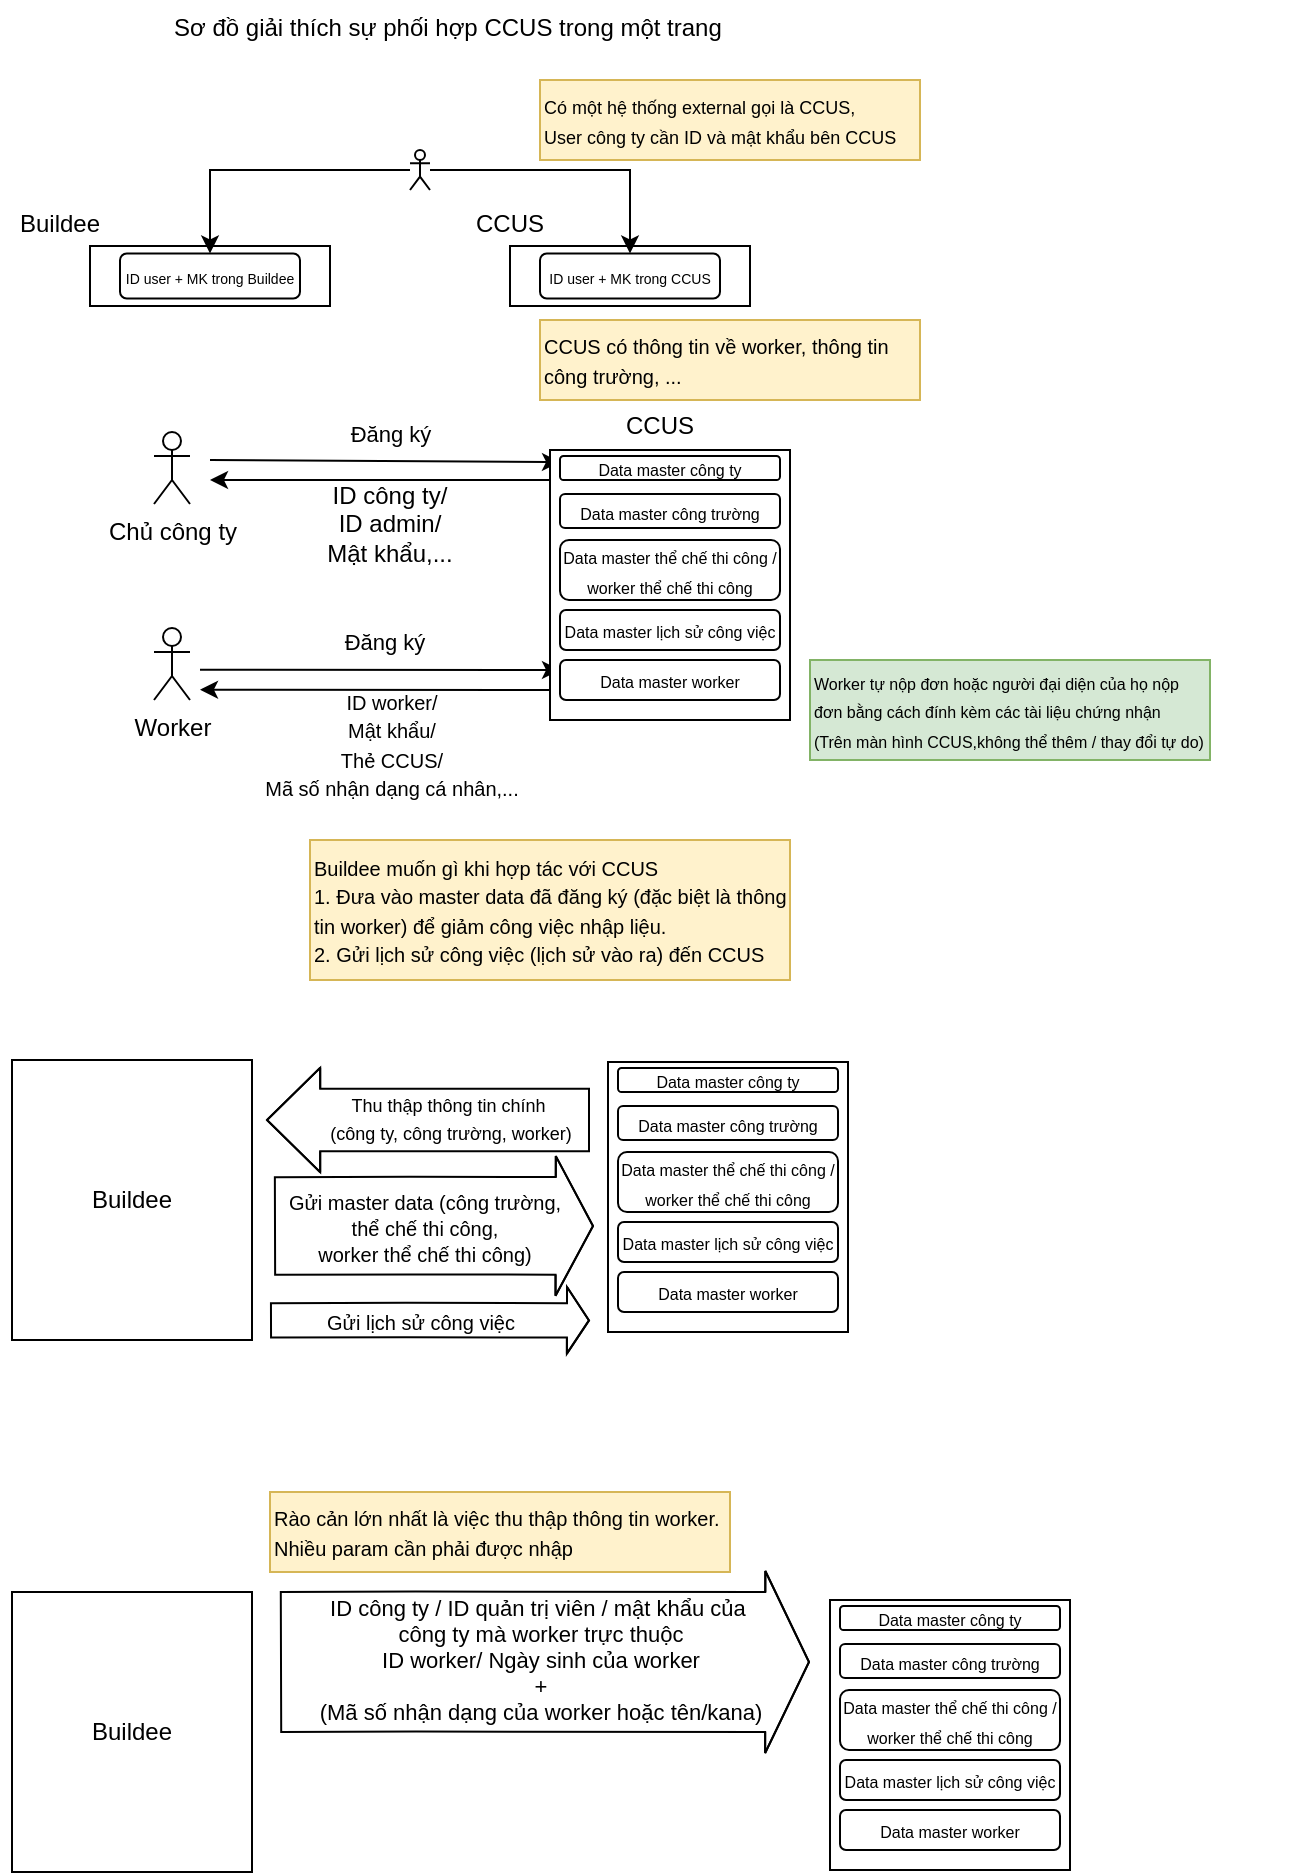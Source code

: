 <mxfile version="26.0.15">
  <diagram name="Page-1" id="1dlACeMduNLvIQKLFd6k">
    <mxGraphModel dx="574" dy="304" grid="1" gridSize="10" guides="1" tooltips="1" connect="1" arrows="1" fold="1" page="1" pageScale="1" pageWidth="850" pageHeight="1100" math="0" shadow="0">
      <root>
        <mxCell id="0" />
        <mxCell id="1" parent="0" />
        <mxCell id="uH7hZk817uCltiuJrhX8-3" value="Sơ đồ giải thích sự phối hợp CCUS trong một trang" style="text;whiteSpace=wrap;" vertex="1" parent="1">
          <mxGeometry x="210" y="20" width="560" height="30" as="geometry" />
        </mxCell>
        <mxCell id="uH7hZk817uCltiuJrhX8-7" value="" style="group;fontSize=10;" vertex="1" connectable="0" parent="1">
          <mxGeometry x="170" y="143" width="120" height="30" as="geometry" />
        </mxCell>
        <mxCell id="uH7hZk817uCltiuJrhX8-4" value="" style="rounded=0;whiteSpace=wrap;html=1;" vertex="1" parent="uH7hZk817uCltiuJrhX8-7">
          <mxGeometry width="120" height="30" as="geometry" />
        </mxCell>
        <mxCell id="uH7hZk817uCltiuJrhX8-6" value="&lt;font style=&quot;font-size: 7px;&quot;&gt;ID user + MK trong Buildee&lt;/font&gt;" style="rounded=1;whiteSpace=wrap;html=1;" vertex="1" parent="uH7hZk817uCltiuJrhX8-7">
          <mxGeometry x="15" y="3.75" width="90" height="22.5" as="geometry" />
        </mxCell>
        <mxCell id="uH7hZk817uCltiuJrhX8-8" value="Buildee" style="text;html=1;align=center;verticalAlign=middle;whiteSpace=wrap;rounded=0;" vertex="1" parent="1">
          <mxGeometry x="125" y="117" width="60" height="30" as="geometry" />
        </mxCell>
        <mxCell id="uH7hZk817uCltiuJrhX8-9" value="" style="group;fontSize=10;" vertex="1" connectable="0" parent="1">
          <mxGeometry x="380" y="143" width="120" height="30" as="geometry" />
        </mxCell>
        <mxCell id="uH7hZk817uCltiuJrhX8-10" value="" style="rounded=0;whiteSpace=wrap;html=1;" vertex="1" parent="uH7hZk817uCltiuJrhX8-9">
          <mxGeometry width="120" height="30" as="geometry" />
        </mxCell>
        <mxCell id="uH7hZk817uCltiuJrhX8-11" value="&lt;font style=&quot;font-size: 7px;&quot;&gt;ID user + MK trong CCUS&lt;/font&gt;" style="rounded=1;whiteSpace=wrap;html=1;" vertex="1" parent="uH7hZk817uCltiuJrhX8-9">
          <mxGeometry x="15" y="3.75" width="90" height="22.5" as="geometry" />
        </mxCell>
        <mxCell id="uH7hZk817uCltiuJrhX8-12" value="CCUS" style="text;html=1;align=center;verticalAlign=middle;whiteSpace=wrap;rounded=0;" vertex="1" parent="1">
          <mxGeometry x="350" y="117" width="60" height="30" as="geometry" />
        </mxCell>
        <mxCell id="uH7hZk817uCltiuJrhX8-13" value="&lt;div&gt;&lt;font style=&quot;font-size: 9px;&quot;&gt;Có một hệ thống external gọi là CCUS,&lt;/font&gt;&lt;/div&gt;&lt;div&gt;&lt;font style=&quot;font-size: 9px;&quot;&gt;User công ty cần ID và mật khẩu bên CCUS&lt;/font&gt;&lt;/div&gt;" style="rounded=0;whiteSpace=wrap;html=1;align=left;fillColor=#fff2cc;strokeColor=#d6b656;" vertex="1" parent="1">
          <mxGeometry x="395" y="60" width="190" height="40" as="geometry" />
        </mxCell>
        <mxCell id="uH7hZk817uCltiuJrhX8-15" style="edgeStyle=orthogonalEdgeStyle;rounded=0;orthogonalLoop=1;jettySize=auto;html=1;entryX=0.5;entryY=0;entryDx=0;entryDy=0;" edge="1" parent="1" source="uH7hZk817uCltiuJrhX8-14" target="uH7hZk817uCltiuJrhX8-6">
          <mxGeometry relative="1" as="geometry">
            <mxPoint x="335" y="90" as="sourcePoint" />
          </mxGeometry>
        </mxCell>
        <mxCell id="uH7hZk817uCltiuJrhX8-16" style="edgeStyle=orthogonalEdgeStyle;rounded=0;orthogonalLoop=1;jettySize=auto;html=1;entryX=0.5;entryY=0;entryDx=0;entryDy=0;" edge="1" parent="1" source="uH7hZk817uCltiuJrhX8-14" target="uH7hZk817uCltiuJrhX8-11">
          <mxGeometry relative="1" as="geometry" />
        </mxCell>
        <mxCell id="uH7hZk817uCltiuJrhX8-14" value="&lt;div&gt;&lt;br&gt;&lt;/div&gt;" style="shape=umlActor;verticalLabelPosition=bottom;verticalAlign=top;html=1;outlineConnect=0;" vertex="1" parent="1">
          <mxGeometry x="330" y="95" width="10" height="20" as="geometry" />
        </mxCell>
        <mxCell id="uH7hZk817uCltiuJrhX8-17" value="&lt;div&gt;&lt;font size=&quot;1&quot;&gt;CCUS có t&lt;/font&gt;&lt;span style=&quot;font-size: x-small; background-color: transparent; color: light-dark(rgb(0, 0, 0), rgb(255, 255, 255));&quot;&gt;hông tin về worker, thông tin công trường, ...&lt;/span&gt;&lt;/div&gt;" style="rounded=0;whiteSpace=wrap;html=1;align=left;fillColor=#fff2cc;strokeColor=#d6b656;" vertex="1" parent="1">
          <mxGeometry x="395" y="180" width="190" height="40" as="geometry" />
        </mxCell>
        <mxCell id="uH7hZk817uCltiuJrhX8-19" value="CCUS" style="text;html=1;align=center;verticalAlign=middle;whiteSpace=wrap;rounded=0;" vertex="1" parent="1">
          <mxGeometry x="425" y="218" width="60" height="30" as="geometry" />
        </mxCell>
        <mxCell id="uH7hZk817uCltiuJrhX8-29" value="&lt;div&gt;Chủ công ty&lt;/div&gt;" style="shape=umlActor;verticalLabelPosition=bottom;verticalAlign=top;html=1;outlineConnect=0;" vertex="1" parent="1">
          <mxGeometry x="202" y="236" width="18" height="36" as="geometry" />
        </mxCell>
        <mxCell id="uH7hZk817uCltiuJrhX8-34" value="" style="endArrow=classic;html=1;rounded=0;entryX=0;entryY=0.25;entryDx=0;entryDy=0;" edge="1" parent="1" target="uH7hZk817uCltiuJrhX8-20">
          <mxGeometry width="50" height="50" relative="1" as="geometry">
            <mxPoint x="230" y="250" as="sourcePoint" />
            <mxPoint x="280" y="250" as="targetPoint" />
          </mxGeometry>
        </mxCell>
        <mxCell id="uH7hZk817uCltiuJrhX8-36" value="Đăng ký" style="edgeLabel;html=1;align=center;verticalAlign=middle;resizable=0;points=[];" vertex="1" connectable="0" parent="uH7hZk817uCltiuJrhX8-34">
          <mxGeometry x="-0.249" y="-1" relative="1" as="geometry">
            <mxPoint x="24" y="-15" as="offset" />
          </mxGeometry>
        </mxCell>
        <mxCell id="uH7hZk817uCltiuJrhX8-35" value="" style="endArrow=classic;html=1;rounded=0;exitX=0;exitY=1;exitDx=0;exitDy=0;" edge="1" parent="1" source="uH7hZk817uCltiuJrhX8-20">
          <mxGeometry width="50" height="50" relative="1" as="geometry">
            <mxPoint x="240" y="260" as="sourcePoint" />
            <mxPoint x="230" y="260" as="targetPoint" />
          </mxGeometry>
        </mxCell>
        <mxCell id="uH7hZk817uCltiuJrhX8-38" value="&lt;div&gt;&lt;font&gt;ID công ty&lt;span style=&quot;background-color: transparent; color: light-dark(rgb(0, 0, 0), rgb(255, 255, 255));&quot;&gt;/&lt;/span&gt;&lt;/font&gt;&lt;/div&gt;&lt;div&gt;&lt;span style=&quot;background-color: transparent; color: light-dark(rgb(0, 0, 0), rgb(255, 255, 255));&quot;&gt;&lt;font&gt;ID admin/&lt;/font&gt;&lt;/span&gt;&lt;/div&gt;&lt;div&gt;&lt;span style=&quot;background-color: transparent; color: light-dark(rgb(0, 0, 0), rgb(255, 255, 255));&quot;&gt;&lt;font&gt;Mật khẩu,...&lt;/font&gt;&lt;/span&gt;&lt;/div&gt;" style="text;html=1;align=center;verticalAlign=middle;whiteSpace=wrap;rounded=0;" vertex="1" parent="1">
          <mxGeometry x="280" y="260" width="80" height="43" as="geometry" />
        </mxCell>
        <mxCell id="uH7hZk817uCltiuJrhX8-39" value="Worker" style="shape=umlActor;verticalLabelPosition=bottom;verticalAlign=top;html=1;outlineConnect=0;" vertex="1" parent="1">
          <mxGeometry x="202" y="334" width="18" height="36" as="geometry" />
        </mxCell>
        <mxCell id="uH7hZk817uCltiuJrhX8-40" value="" style="endArrow=classic;html=1;rounded=0;exitX=0;exitY=0.75;exitDx=0;exitDy=0;" edge="1" parent="1" source="uH7hZk817uCltiuJrhX8-26">
          <mxGeometry width="50" height="50" relative="1" as="geometry">
            <mxPoint x="400" y="364.83" as="sourcePoint" />
            <mxPoint x="225" y="364.83" as="targetPoint" />
          </mxGeometry>
        </mxCell>
        <mxCell id="uH7hZk817uCltiuJrhX8-41" value="" style="endArrow=classic;html=1;rounded=0;entryX=0;entryY=0.25;entryDx=0;entryDy=0;" edge="1" parent="1" target="uH7hZk817uCltiuJrhX8-26">
          <mxGeometry width="50" height="50" relative="1" as="geometry">
            <mxPoint x="225" y="354.83" as="sourcePoint" />
            <mxPoint x="400" y="355.83" as="targetPoint" />
          </mxGeometry>
        </mxCell>
        <mxCell id="uH7hZk817uCltiuJrhX8-42" value="Đăng ký" style="edgeLabel;html=1;align=center;verticalAlign=middle;resizable=0;points=[];" vertex="1" connectable="0" parent="uH7hZk817uCltiuJrhX8-41">
          <mxGeometry x="-0.249" y="-1" relative="1" as="geometry">
            <mxPoint x="24" y="-15" as="offset" />
          </mxGeometry>
        </mxCell>
        <mxCell id="uH7hZk817uCltiuJrhX8-43" value="&lt;div&gt;&lt;font style=&quot;font-size: 10px;&quot;&gt;ID worker/&lt;/font&gt;&lt;/div&gt;&lt;div&gt;&lt;span style=&quot;background-color: transparent; color: light-dark(rgb(0, 0, 0), rgb(255, 255, 255));&quot;&gt;&lt;font style=&quot;font-size: 10px;&quot;&gt;Mật khẩu/&lt;/font&gt;&lt;/span&gt;&lt;/div&gt;&lt;div&gt;&lt;font style=&quot;font-size: 10px;&quot;&gt;Thẻ CCUS/&lt;/font&gt;&lt;/div&gt;&lt;div&gt;&lt;font style=&quot;font-size: 10px;&quot;&gt;Mã số nhận dạng cá nhân,...&lt;/font&gt;&lt;/div&gt;" style="text;html=1;align=center;verticalAlign=middle;whiteSpace=wrap;rounded=0;" vertex="1" parent="1">
          <mxGeometry x="251" y="370" width="140" height="43" as="geometry" />
        </mxCell>
        <mxCell id="uH7hZk817uCltiuJrhX8-44" value="&lt;div&gt;&lt;font style=&quot;font-size: 8px;&quot;&gt;Worker tự nộp đơn hoặc người đại diện của họ nộp đơn bằng cách đính kèm các tài liệu chứng nhận&lt;br&gt;&lt;/font&gt;&lt;/div&gt;&lt;div&gt;&lt;font style=&quot;font-size: 8px;&quot;&gt;(Trên màn hình CCUS,k&lt;span style=&quot;background-color: transparent; color: light-dark(rgb(0, 0, 0), rgb(255, 255, 255));&quot;&gt;hông thể thêm / thay đổi tự do)&lt;/span&gt;&lt;/font&gt;&lt;/div&gt;" style="rounded=0;whiteSpace=wrap;html=1;align=left;fillColor=#d5e8d4;strokeColor=#82b366;" vertex="1" parent="1">
          <mxGeometry x="530" y="350" width="200" height="50" as="geometry" />
        </mxCell>
        <mxCell id="uH7hZk817uCltiuJrhX8-45" value="&lt;div&gt;&lt;font size=&quot;1&quot;&gt;Buildee muốn gì khi hợp tác với CCUS&lt;/font&gt;&lt;/div&gt;&lt;div&gt;&lt;font size=&quot;1&quot;&gt;1. Đ&lt;/font&gt;&lt;span style=&quot;background-color: transparent;&quot;&gt;&lt;font size=&quot;1&quot;&gt;ưa vào master data đã đăng ký (đặc biệt là thông tin worker) để giảm công việc nhập liệu.&lt;/font&gt;&lt;/span&gt;&lt;/div&gt;&lt;div&gt;&lt;font size=&quot;1&quot;&gt;2. Gửi lịch sử công việc (lịch sử vào ra) đến CCUS&lt;/font&gt;&lt;/div&gt;" style="rounded=0;whiteSpace=wrap;html=1;align=left;fillColor=#fff2cc;strokeColor=#d6b656;" vertex="1" parent="1">
          <mxGeometry x="280" y="440" width="240" height="70" as="geometry" />
        </mxCell>
        <mxCell id="uH7hZk817uCltiuJrhX8-46" value="Buildee" style="rounded=0;whiteSpace=wrap;html=1;" vertex="1" parent="1">
          <mxGeometry x="131" y="550" width="120" height="140" as="geometry" />
        </mxCell>
        <mxCell id="uH7hZk817uCltiuJrhX8-47" value="" style="group" vertex="1" connectable="0" parent="1">
          <mxGeometry x="400" y="245" width="120" height="135" as="geometry" />
        </mxCell>
        <mxCell id="uH7hZk817uCltiuJrhX8-18" value="" style="rounded=0;whiteSpace=wrap;html=1;" vertex="1" parent="uH7hZk817uCltiuJrhX8-47">
          <mxGeometry width="120" height="135" as="geometry" />
        </mxCell>
        <mxCell id="uH7hZk817uCltiuJrhX8-20" value="&lt;font style=&quot;font-size: 8px;&quot;&gt;Data master công ty&lt;/font&gt;" style="rounded=1;whiteSpace=wrap;html=1;" vertex="1" parent="uH7hZk817uCltiuJrhX8-47">
          <mxGeometry x="5" y="3" width="110" height="12" as="geometry" />
        </mxCell>
        <mxCell id="uH7hZk817uCltiuJrhX8-21" value="&lt;font style=&quot;font-size: 8px;&quot;&gt;Data master công trường&lt;/font&gt;" style="rounded=1;whiteSpace=wrap;html=1;" vertex="1" parent="uH7hZk817uCltiuJrhX8-47">
          <mxGeometry x="5" y="22" width="110" height="17" as="geometry" />
        </mxCell>
        <mxCell id="uH7hZk817uCltiuJrhX8-23" value="&lt;font style=&quot;font-size: 8px;&quot;&gt;Data master thể chế thi công / worker thể chế thi công&lt;/font&gt;" style="rounded=1;whiteSpace=wrap;html=1;" vertex="1" parent="uH7hZk817uCltiuJrhX8-47">
          <mxGeometry x="5" y="45" width="110" height="30" as="geometry" />
        </mxCell>
        <mxCell id="uH7hZk817uCltiuJrhX8-25" value="&lt;font style=&quot;font-size: 8px;&quot;&gt;Data master lịch sử công việc&lt;/font&gt;" style="rounded=1;whiteSpace=wrap;html=1;" vertex="1" parent="uH7hZk817uCltiuJrhX8-47">
          <mxGeometry x="5" y="80" width="110" height="20" as="geometry" />
        </mxCell>
        <mxCell id="uH7hZk817uCltiuJrhX8-26" value="&lt;font style=&quot;font-size: 8px;&quot;&gt;Data master worker&lt;/font&gt;" style="rounded=1;whiteSpace=wrap;html=1;" vertex="1" parent="uH7hZk817uCltiuJrhX8-47">
          <mxGeometry x="5" y="105" width="110" height="20" as="geometry" />
        </mxCell>
        <mxCell id="uH7hZk817uCltiuJrhX8-48" value="" style="group" vertex="1" connectable="0" parent="1">
          <mxGeometry x="429" y="551" width="120" height="135" as="geometry" />
        </mxCell>
        <mxCell id="uH7hZk817uCltiuJrhX8-49" value="" style="rounded=0;whiteSpace=wrap;html=1;" vertex="1" parent="uH7hZk817uCltiuJrhX8-48">
          <mxGeometry width="120" height="135" as="geometry" />
        </mxCell>
        <mxCell id="uH7hZk817uCltiuJrhX8-50" value="&lt;font style=&quot;font-size: 8px;&quot;&gt;Data master công ty&lt;/font&gt;" style="rounded=1;whiteSpace=wrap;html=1;" vertex="1" parent="uH7hZk817uCltiuJrhX8-48">
          <mxGeometry x="5" y="3" width="110" height="12" as="geometry" />
        </mxCell>
        <mxCell id="uH7hZk817uCltiuJrhX8-51" value="&lt;font style=&quot;font-size: 8px;&quot;&gt;Data master công trường&lt;/font&gt;" style="rounded=1;whiteSpace=wrap;html=1;" vertex="1" parent="uH7hZk817uCltiuJrhX8-48">
          <mxGeometry x="5" y="22" width="110" height="17" as="geometry" />
        </mxCell>
        <mxCell id="uH7hZk817uCltiuJrhX8-52" value="&lt;font style=&quot;font-size: 8px;&quot;&gt;Data master thể chế thi công / worker thể chế thi công&lt;/font&gt;" style="rounded=1;whiteSpace=wrap;html=1;" vertex="1" parent="uH7hZk817uCltiuJrhX8-48">
          <mxGeometry x="5" y="45" width="110" height="30" as="geometry" />
        </mxCell>
        <mxCell id="uH7hZk817uCltiuJrhX8-53" value="&lt;font style=&quot;font-size: 8px;&quot;&gt;Data master lịch sử công việc&lt;/font&gt;" style="rounded=1;whiteSpace=wrap;html=1;" vertex="1" parent="uH7hZk817uCltiuJrhX8-48">
          <mxGeometry x="5" y="80" width="110" height="20" as="geometry" />
        </mxCell>
        <mxCell id="uH7hZk817uCltiuJrhX8-54" value="&lt;font style=&quot;font-size: 8px;&quot;&gt;Data master worker&lt;/font&gt;" style="rounded=1;whiteSpace=wrap;html=1;" vertex="1" parent="uH7hZk817uCltiuJrhX8-48">
          <mxGeometry x="5" y="105" width="110" height="20" as="geometry" />
        </mxCell>
        <mxCell id="uH7hZk817uCltiuJrhX8-55" value="" style="shape=flexArrow;endArrow=classic;html=1;rounded=0;width=31.2;endSize=8.532;" edge="1" parent="1">
          <mxGeometry width="50" height="50" relative="1" as="geometry">
            <mxPoint x="420" y="580" as="sourcePoint" />
            <mxPoint x="258" y="580" as="targetPoint" />
            <Array as="points">
              <mxPoint x="328" y="580" />
            </Array>
          </mxGeometry>
        </mxCell>
        <mxCell id="uH7hZk817uCltiuJrhX8-57" value="&lt;font style=&quot;font-size: 9px;&quot;&gt;Thu thập thông tin chính&amp;nbsp;&lt;/font&gt;&lt;div&gt;&lt;font style=&quot;font-size: 9px;&quot;&gt;(công ty, công trường, worker)&lt;/font&gt;&lt;/div&gt;" style="edgeLabel;html=1;align=center;verticalAlign=middle;resizable=0;points=[];" vertex="1" connectable="0" parent="uH7hZk817uCltiuJrhX8-55">
          <mxGeometry x="0.124" y="-1" relative="1" as="geometry">
            <mxPoint x="21" as="offset" />
          </mxGeometry>
        </mxCell>
        <mxCell id="uH7hZk817uCltiuJrhX8-58" value="" style="shape=flexArrow;endArrow=classic;html=1;rounded=0;width=48.8;endSize=5.888;" edge="1" parent="1">
          <mxGeometry width="50" height="50" relative="1" as="geometry">
            <mxPoint x="262" y="633" as="sourcePoint" />
            <mxPoint x="422" y="633" as="targetPoint" />
            <Array as="points">
              <mxPoint x="330" y="632.8" />
            </Array>
          </mxGeometry>
        </mxCell>
        <mxCell id="uH7hZk817uCltiuJrhX8-59" value="&lt;font size=&quot;1&quot;&gt;Gửi master data (công trường,&lt;/font&gt;&lt;div&gt;&lt;font size=&quot;1&quot;&gt;&amp;nbsp;thể chế thi công,&amp;nbsp;&lt;/font&gt;&lt;/div&gt;&lt;div&gt;&lt;font size=&quot;1&quot;&gt;worker thể chế thi công)&lt;/font&gt;&lt;br&gt;&lt;/div&gt;" style="edgeLabel;html=1;align=center;verticalAlign=middle;resizable=0;points=[];" vertex="1" connectable="0" parent="uH7hZk817uCltiuJrhX8-58">
          <mxGeometry x="0.124" y="-1" relative="1" as="geometry">
            <mxPoint x="-15" as="offset" />
          </mxGeometry>
        </mxCell>
        <mxCell id="uH7hZk817uCltiuJrhX8-60" value="" style="shape=flexArrow;endArrow=classic;html=1;rounded=0;width=17.2;endSize=3.34;endWidth=15.12;" edge="1" parent="1">
          <mxGeometry width="50" height="50" relative="1" as="geometry">
            <mxPoint x="260" y="680.2" as="sourcePoint" />
            <mxPoint x="420" y="680.2" as="targetPoint" />
            <Array as="points">
              <mxPoint x="328" y="680" />
            </Array>
          </mxGeometry>
        </mxCell>
        <mxCell id="uH7hZk817uCltiuJrhX8-61" value="&lt;div&gt;&lt;font size=&quot;1&quot;&gt;Gửi lịch sử công việc&lt;/font&gt;&lt;br&gt;&lt;/div&gt;" style="edgeLabel;html=1;align=center;verticalAlign=middle;resizable=0;points=[];" vertex="1" connectable="0" parent="uH7hZk817uCltiuJrhX8-60">
          <mxGeometry x="0.124" y="-1" relative="1" as="geometry">
            <mxPoint x="-15" as="offset" />
          </mxGeometry>
        </mxCell>
        <mxCell id="uH7hZk817uCltiuJrhX8-62" value="&lt;div&gt;&lt;font size=&quot;1&quot;&gt;Rào cản lớn nhất là việc thu thập thông tin worker.&lt;/font&gt;&lt;/div&gt;&lt;div&gt;&lt;font size=&quot;1&quot;&gt;Nhiều param cần phải được nhập&lt;/font&gt;&lt;/div&gt;" style="rounded=0;whiteSpace=wrap;html=1;align=left;fillColor=#fff2cc;strokeColor=#d6b656;" vertex="1" parent="1">
          <mxGeometry x="260" y="766" width="230" height="40" as="geometry" />
        </mxCell>
        <mxCell id="uH7hZk817uCltiuJrhX8-75" value="Buildee" style="rounded=0;whiteSpace=wrap;html=1;" vertex="1" parent="1">
          <mxGeometry x="131" y="816" width="120" height="140" as="geometry" />
        </mxCell>
        <mxCell id="uH7hZk817uCltiuJrhX8-76" value="" style="group" vertex="1" connectable="0" parent="1">
          <mxGeometry x="540" y="820" width="120" height="135" as="geometry" />
        </mxCell>
        <mxCell id="uH7hZk817uCltiuJrhX8-77" value="" style="rounded=0;whiteSpace=wrap;html=1;" vertex="1" parent="uH7hZk817uCltiuJrhX8-76">
          <mxGeometry width="120" height="135" as="geometry" />
        </mxCell>
        <mxCell id="uH7hZk817uCltiuJrhX8-78" value="&lt;font style=&quot;font-size: 8px;&quot;&gt;Data master công ty&lt;/font&gt;" style="rounded=1;whiteSpace=wrap;html=1;" vertex="1" parent="uH7hZk817uCltiuJrhX8-76">
          <mxGeometry x="5" y="3" width="110" height="12" as="geometry" />
        </mxCell>
        <mxCell id="uH7hZk817uCltiuJrhX8-79" value="&lt;font style=&quot;font-size: 8px;&quot;&gt;Data master công trường&lt;/font&gt;" style="rounded=1;whiteSpace=wrap;html=1;" vertex="1" parent="uH7hZk817uCltiuJrhX8-76">
          <mxGeometry x="5" y="22" width="110" height="17" as="geometry" />
        </mxCell>
        <mxCell id="uH7hZk817uCltiuJrhX8-80" value="&lt;font style=&quot;font-size: 8px;&quot;&gt;Data master thể chế thi công / worker thể chế thi công&lt;/font&gt;" style="rounded=1;whiteSpace=wrap;html=1;" vertex="1" parent="uH7hZk817uCltiuJrhX8-76">
          <mxGeometry x="5" y="45" width="110" height="30" as="geometry" />
        </mxCell>
        <mxCell id="uH7hZk817uCltiuJrhX8-81" value="&lt;font style=&quot;font-size: 8px;&quot;&gt;Data master lịch sử công việc&lt;/font&gt;" style="rounded=1;whiteSpace=wrap;html=1;" vertex="1" parent="uH7hZk817uCltiuJrhX8-76">
          <mxGeometry x="5" y="80" width="110" height="20" as="geometry" />
        </mxCell>
        <mxCell id="uH7hZk817uCltiuJrhX8-82" value="&lt;font style=&quot;font-size: 8px;&quot;&gt;Data master worker&lt;/font&gt;" style="rounded=1;whiteSpace=wrap;html=1;" vertex="1" parent="uH7hZk817uCltiuJrhX8-76">
          <mxGeometry x="5" y="105" width="110" height="20" as="geometry" />
        </mxCell>
        <mxCell id="uH7hZk817uCltiuJrhX8-85" value="" style="shape=flexArrow;endArrow=classic;html=1;rounded=0;width=70;endSize=6.96;" edge="1" parent="1">
          <mxGeometry width="50" height="50" relative="1" as="geometry">
            <mxPoint x="265" y="851" as="sourcePoint" />
            <mxPoint x="530" y="851" as="targetPoint" />
            <Array as="points">
              <mxPoint x="333" y="850.8" />
            </Array>
          </mxGeometry>
        </mxCell>
        <mxCell id="uH7hZk817uCltiuJrhX8-89" value="&lt;div&gt;ID công ty / ID quản trị viên / mật khẩu của&amp;nbsp;&lt;/div&gt;&lt;div&gt;công ty mà worker trực thuộc&lt;/div&gt;&lt;div&gt;ID worker/ Ngày sinh của worker&lt;/div&gt;&lt;div&gt;+&lt;/div&gt;&lt;div&gt;(Mã số nhận dạng của worker hoặc tên/kana)&lt;/div&gt;" style="edgeLabel;html=1;align=center;verticalAlign=middle;resizable=0;points=[];" vertex="1" connectable="0" parent="uH7hZk817uCltiuJrhX8-85">
          <mxGeometry x="0.315" y="-2" relative="1" as="geometry">
            <mxPoint x="-44" y="-3" as="offset" />
          </mxGeometry>
        </mxCell>
      </root>
    </mxGraphModel>
  </diagram>
</mxfile>
